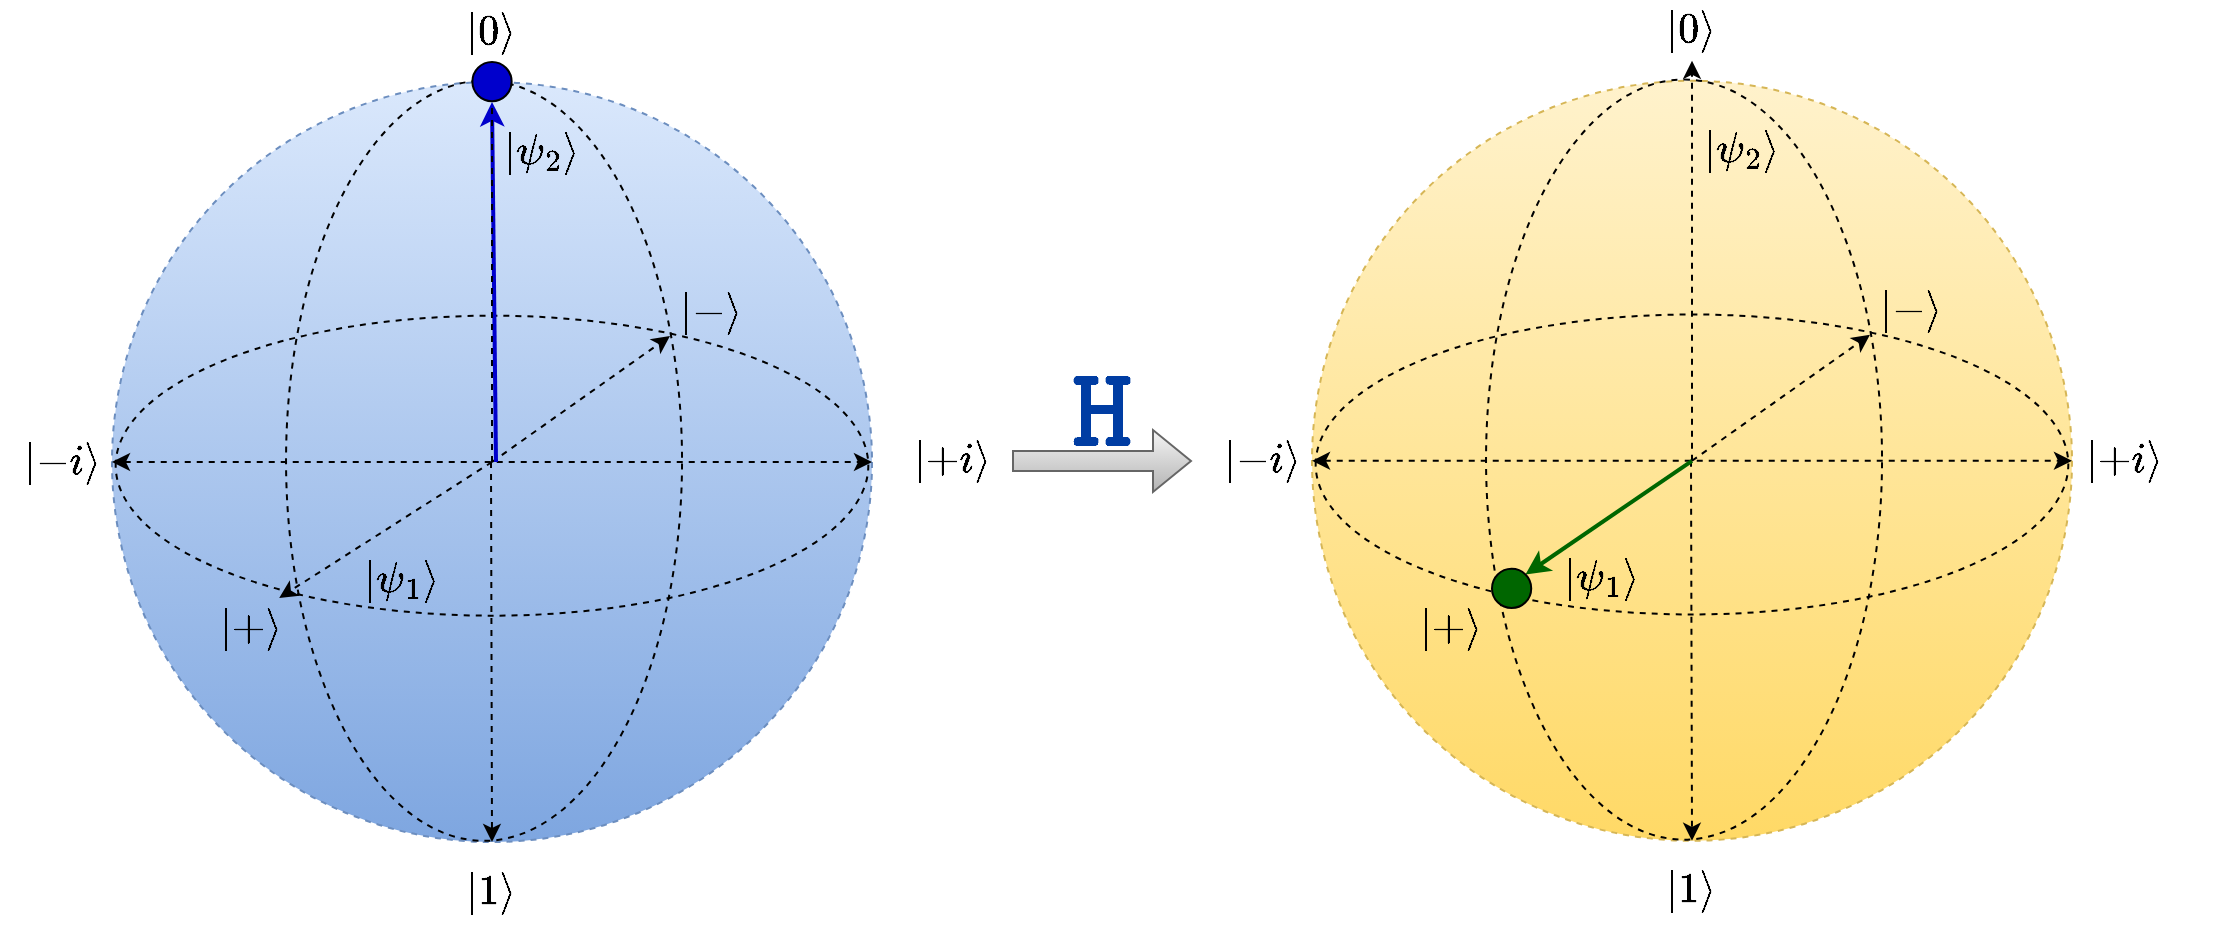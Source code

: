 <mxfile version="24.7.17">
  <diagram name="Page-1" id="-8Iuiu8qK5-1FAwBlfyw">
    <mxGraphModel dx="1434" dy="843" grid="1" gridSize="10" guides="1" tooltips="1" connect="1" arrows="1" fold="1" page="1" pageScale="1" pageWidth="1169" pageHeight="827" math="1" shadow="0">
      <root>
        <mxCell id="0" />
        <mxCell id="1" parent="0" />
        <mxCell id="DAB4IL2KtHDgOxjQsNwW-22" value="" style="ellipse;whiteSpace=wrap;html=1;aspect=fixed;fillColor=#fff2cc;dashed=1;strokeWidth=1;strokeColor=#d6b656;gradientColor=#ffd966;" vertex="1" parent="1">
          <mxGeometry x="690" y="199.39" width="380" height="380" as="geometry" />
        </mxCell>
        <mxCell id="DAB4IL2KtHDgOxjQsNwW-41" value="" style="endArrow=classic;html=1;rounded=0;entryX=0.5;entryY=0;entryDx=0;entryDy=0;fillColor=none;dashed=1" edge="1" parent="1">
          <mxGeometry width="50" height="50" relative="1" as="geometry">
            <mxPoint x="880" y="389.39" as="sourcePoint" />
            <mxPoint x="880.005" y="189.39" as="targetPoint" />
          </mxGeometry>
        </mxCell>
        <mxCell id="8grSfMsvSA13HKBwqoLX-1" value="" style="ellipse;whiteSpace=wrap;html=1;aspect=fixed;fillColor=#dae8fc;dashed=1;strokeWidth=1;strokeColor=#6c8ebf;gradientColor=#7ea6e0;" parent="1" vertex="1">
          <mxGeometry x="90" y="200" width="380" height="380" as="geometry" />
        </mxCell>
        <mxCell id="8grSfMsvSA13HKBwqoLX-2" value="" style="ellipse;whiteSpace=wrap;html=1;rotation=-90;fillColor=none;dashed=1" parent="1" vertex="1">
          <mxGeometry x="85.98" y="290.39" width="380.08" height="198" as="geometry" />
        </mxCell>
        <mxCell id="8grSfMsvSA13HKBwqoLX-3" value="" style="ellipse;whiteSpace=wrap;html=1;rotation=90;direction=south;fillColor=none;dashed=1" parent="1" vertex="1">
          <mxGeometry x="205" y="203.68" width="150" height="376.32" as="geometry" />
        </mxCell>
        <mxCell id="8grSfMsvSA13HKBwqoLX-4" value="" style="endArrow=classic;html=1;rounded=0;entryX=0.5;entryY=0;entryDx=0;entryDy=0;fillColor=none;dashed=1" parent="1" source="8grSfMsvSA13HKBwqoLX-18" target="8grSfMsvSA13HKBwqoLX-1" edge="1">
          <mxGeometry width="50" height="50" relative="1" as="geometry">
            <mxPoint x="280" y="390" as="sourcePoint" />
            <mxPoint x="310" y="390" as="targetPoint" />
          </mxGeometry>
        </mxCell>
        <mxCell id="8grSfMsvSA13HKBwqoLX-5" value="" style="endArrow=classic;html=1;rounded=0;entryX=0.5;entryY=1;entryDx=0;entryDy=0;fillColor=none;dashed=1" parent="1" target="8grSfMsvSA13HKBwqoLX-1" edge="1">
          <mxGeometry width="50" height="50" relative="1" as="geometry">
            <mxPoint x="279.5" y="390" as="sourcePoint" />
            <mxPoint x="279.5" y="200" as="targetPoint" />
          </mxGeometry>
        </mxCell>
        <mxCell id="8grSfMsvSA13HKBwqoLX-6" value="" style="endArrow=classic;startArrow=classic;html=1;rounded=0;entryX=1;entryY=0.5;entryDx=0;entryDy=0;exitX=0;exitY=0.5;exitDx=0;exitDy=0;fillColor=none;dashed=1" parent="1" source="8grSfMsvSA13HKBwqoLX-1" target="8grSfMsvSA13HKBwqoLX-1" edge="1">
          <mxGeometry width="50" height="50" relative="1" as="geometry">
            <mxPoint x="260" y="440" as="sourcePoint" />
            <mxPoint x="310" y="390" as="targetPoint" />
          </mxGeometry>
        </mxCell>
        <mxCell id="8grSfMsvSA13HKBwqoLX-8" value="&lt;span style=&quot;font-size: 18px;&quot;&gt;$$\ket{0}$$&lt;/span&gt;" style="text;html=1;align=center;verticalAlign=middle;whiteSpace=wrap;rounded=0;" parent="1" vertex="1">
          <mxGeometry x="250" y="160" width="60" height="30" as="geometry" />
        </mxCell>
        <mxCell id="8grSfMsvSA13HKBwqoLX-9" value="&lt;span style=&quot;font-size: 18px;&quot;&gt;$$\ket{1}$$&lt;/span&gt;" style="text;html=1;align=center;verticalAlign=middle;whiteSpace=wrap;rounded=0;" parent="1" vertex="1">
          <mxGeometry x="250" y="590" width="60" height="30" as="geometry" />
        </mxCell>
        <mxCell id="8grSfMsvSA13HKBwqoLX-10" value="&lt;span style=&quot;font-size: 18px;&quot;&gt;$$\ket{+}$$&lt;/span&gt;" style="text;html=1;align=center;verticalAlign=middle;whiteSpace=wrap;rounded=0;" parent="1" vertex="1">
          <mxGeometry x="130" y="458.39" width="60" height="30" as="geometry" />
        </mxCell>
        <mxCell id="8grSfMsvSA13HKBwqoLX-11" value="&lt;span style=&quot;font-size: 18px;&quot;&gt;$$\ket{-}$$&lt;/span&gt;" style="text;html=1;align=center;verticalAlign=middle;whiteSpace=wrap;rounded=0;" parent="1" vertex="1">
          <mxGeometry x="360" y="300" width="60" height="30" as="geometry" />
        </mxCell>
        <mxCell id="8grSfMsvSA13HKBwqoLX-12" value="&lt;span style=&quot;font-size: 18px;&quot;&gt;$$\ket{+i}$$&lt;/span&gt;" style="text;html=1;align=center;verticalAlign=middle;whiteSpace=wrap;rounded=0;" parent="1" vertex="1">
          <mxGeometry x="480.0" y="374.39" width="60" height="30" as="geometry" />
        </mxCell>
        <mxCell id="8grSfMsvSA13HKBwqoLX-13" value="&lt;span style=&quot;font-size: 18px;&quot;&gt;$$\ket{-i}$$&lt;/span&gt;" style="text;html=1;align=center;verticalAlign=middle;whiteSpace=wrap;rounded=0;" parent="1" vertex="1">
          <mxGeometry x="50" y="375" width="30" height="30" as="geometry" />
        </mxCell>
        <mxCell id="8grSfMsvSA13HKBwqoLX-14" value="&lt;font style=&quot;font-size: 18px;&quot;&gt;$$\ket{\psi_1}$$&lt;/font&gt;" style="text;html=1;align=center;verticalAlign=middle;whiteSpace=wrap;rounded=0;" parent="1" vertex="1">
          <mxGeometry x="210" y="433.61" width="50" height="30" as="geometry" />
        </mxCell>
        <mxCell id="8grSfMsvSA13HKBwqoLX-15" value="" style="endArrow=classic;startArrow=none;html=1;rounded=0;entryX=0.263;entryY=0.932;entryDx=0;entryDy=0;entryPerimeter=0;fillColor=none;dashed=1" parent="1" edge="1">
          <mxGeometry width="50" height="50" relative="1" as="geometry">
            <mxPoint x="280" y="390" as="sourcePoint" />
            <mxPoint x="369" y="327" as="targetPoint" />
          </mxGeometry>
        </mxCell>
        <mxCell id="8grSfMsvSA13HKBwqoLX-16" value="" style="endArrow=classic;html=1;rounded=0;strokeWidth=2;strokeColor=#0000CC;fillColor=#CC0000;" parent="1" edge="1">
          <mxGeometry width="50" height="50" relative="1" as="geometry">
            <mxPoint x="282" y="390" as="sourcePoint" />
            <mxPoint x="280" y="210" as="targetPoint" />
          </mxGeometry>
        </mxCell>
        <mxCell id="8grSfMsvSA13HKBwqoLX-17" value="&lt;font style=&quot;font-size: 18px;&quot;&gt;$$\ket{\psi_2}$$&lt;/font&gt;" style="text;html=1;align=center;verticalAlign=middle;whiteSpace=wrap;rounded=0;" parent="1" vertex="1">
          <mxGeometry x="280" y="220" width="50" height="30" as="geometry" />
        </mxCell>
        <mxCell id="8grSfMsvSA13HKBwqoLX-21" value="" style="endArrow=classic;html=1;rounded=0;entryX=0.5;entryY=0;entryDx=0;entryDy=0;fillColor=none;dashed=1" parent="1" target="8grSfMsvSA13HKBwqoLX-18" edge="1">
          <mxGeometry width="50" height="50" relative="1" as="geometry">
            <mxPoint x="280" y="390" as="sourcePoint" />
            <mxPoint x="280" y="200" as="targetPoint" />
          </mxGeometry>
        </mxCell>
        <mxCell id="8grSfMsvSA13HKBwqoLX-18" value="" style="ellipse;whiteSpace=wrap;html=1;aspect=fixed;fillColor=#0000CC;" parent="1" vertex="1">
          <mxGeometry x="270.2" y="190" width="19.61" height="19.61" as="geometry" />
        </mxCell>
        <mxCell id="DAB4IL2KtHDgOxjQsNwW-23" value="" style="ellipse;whiteSpace=wrap;html=1;rotation=-90;fillColor=none;dashed=1" vertex="1" parent="1">
          <mxGeometry x="685.98" y="289.78" width="380.08" height="198" as="geometry" />
        </mxCell>
        <mxCell id="DAB4IL2KtHDgOxjQsNwW-24" value="" style="ellipse;whiteSpace=wrap;html=1;rotation=90;direction=south;fillColor=none;dashed=1" vertex="1" parent="1">
          <mxGeometry x="805" y="203.07" width="150" height="376.32" as="geometry" />
        </mxCell>
        <mxCell id="DAB4IL2KtHDgOxjQsNwW-25" value="" style="endArrow=classic;html=1;rounded=0;entryX=0.5;entryY=0;entryDx=0;entryDy=0;fillColor=none;dashed=1" edge="1" parent="1" target="DAB4IL2KtHDgOxjQsNwW-22">
          <mxGeometry width="50" height="50" relative="1" as="geometry">
            <mxPoint x="880" y="199.39" as="sourcePoint" />
            <mxPoint x="910" y="389.39" as="targetPoint" />
          </mxGeometry>
        </mxCell>
        <mxCell id="DAB4IL2KtHDgOxjQsNwW-26" value="" style="endArrow=classic;html=1;rounded=0;entryX=0.5;entryY=1;entryDx=0;entryDy=0;fillColor=none;dashed=1" edge="1" parent="1" target="DAB4IL2KtHDgOxjQsNwW-22">
          <mxGeometry width="50" height="50" relative="1" as="geometry">
            <mxPoint x="879.5" y="389.39" as="sourcePoint" />
            <mxPoint x="879.5" y="199.39" as="targetPoint" />
          </mxGeometry>
        </mxCell>
        <mxCell id="DAB4IL2KtHDgOxjQsNwW-27" value="" style="endArrow=classic;startArrow=classic;html=1;rounded=0;entryX=1;entryY=0.5;entryDx=0;entryDy=0;exitX=0;exitY=0.5;exitDx=0;exitDy=0;fillColor=none;dashed=1" edge="1" parent="1" source="DAB4IL2KtHDgOxjQsNwW-22" target="DAB4IL2KtHDgOxjQsNwW-22">
          <mxGeometry width="50" height="50" relative="1" as="geometry">
            <mxPoint x="860" y="439.39" as="sourcePoint" />
            <mxPoint x="910" y="389.39" as="targetPoint" />
          </mxGeometry>
        </mxCell>
        <mxCell id="DAB4IL2KtHDgOxjQsNwW-28" value="" style="endArrow=classic;html=1;rounded=0;strokeWidth=2;strokeColor=#006600;fillColor=#CC0000;entryX=1;entryY=0;entryDx=0;entryDy=0;" edge="1" parent="1" target="DAB4IL2KtHDgOxjQsNwW-40">
          <mxGeometry width="50" height="50" relative="1" as="geometry">
            <mxPoint x="880" y="389.39" as="sourcePoint" />
            <mxPoint x="999.81" y="497.585" as="targetPoint" />
          </mxGeometry>
        </mxCell>
        <mxCell id="DAB4IL2KtHDgOxjQsNwW-29" value="&lt;span style=&quot;font-size: 18px;&quot;&gt;$$\ket{0}$$&lt;/span&gt;" style="text;html=1;align=center;verticalAlign=middle;whiteSpace=wrap;rounded=0;" vertex="1" parent="1">
          <mxGeometry x="850" y="159.39" width="60" height="30" as="geometry" />
        </mxCell>
        <mxCell id="DAB4IL2KtHDgOxjQsNwW-30" value="&lt;span style=&quot;font-size: 18px;&quot;&gt;$$\ket{1}$$&lt;/span&gt;" style="text;html=1;align=center;verticalAlign=middle;whiteSpace=wrap;rounded=0;" vertex="1" parent="1">
          <mxGeometry x="850" y="589.39" width="60" height="30" as="geometry" />
        </mxCell>
        <mxCell id="DAB4IL2KtHDgOxjQsNwW-31" value="&lt;span style=&quot;font-size: 18px;&quot;&gt;$$\ket{+}$$&lt;/span&gt;" style="text;html=1;align=center;verticalAlign=middle;whiteSpace=wrap;rounded=0;" vertex="1" parent="1">
          <mxGeometry x="730" y="457.78" width="60" height="30" as="geometry" />
        </mxCell>
        <mxCell id="DAB4IL2KtHDgOxjQsNwW-32" value="&lt;span style=&quot;font-size: 18px;&quot;&gt;$$\ket{-}$$&lt;/span&gt;" style="text;html=1;align=center;verticalAlign=middle;whiteSpace=wrap;rounded=0;" vertex="1" parent="1">
          <mxGeometry x="960" y="299.39" width="60" height="30" as="geometry" />
        </mxCell>
        <mxCell id="DAB4IL2KtHDgOxjQsNwW-33" value="&lt;span style=&quot;font-size: 18px;&quot;&gt;$$\ket{+i}$$&lt;/span&gt;" style="text;html=1;align=center;verticalAlign=middle;whiteSpace=wrap;rounded=0;" vertex="1" parent="1">
          <mxGeometry x="1066.06" y="373.78" width="60" height="30" as="geometry" />
        </mxCell>
        <mxCell id="DAB4IL2KtHDgOxjQsNwW-34" value="&lt;span style=&quot;font-size: 18px;&quot;&gt;$$\ket{-i}$$&lt;/span&gt;" style="text;html=1;align=center;verticalAlign=middle;whiteSpace=wrap;rounded=0;" vertex="1" parent="1">
          <mxGeometry x="650" y="374.39" width="30" height="30" as="geometry" />
        </mxCell>
        <mxCell id="DAB4IL2KtHDgOxjQsNwW-35" value="&lt;font style=&quot;font-size: 18px;&quot;&gt;$$\ket{\psi_1}$$&lt;/font&gt;" style="text;html=1;align=center;verticalAlign=middle;whiteSpace=wrap;rounded=0;" vertex="1" parent="1">
          <mxGeometry x="810" y="433" width="50" height="30" as="geometry" />
        </mxCell>
        <mxCell id="DAB4IL2KtHDgOxjQsNwW-36" value="" style="endArrow=classic;startArrow=none;html=1;rounded=0;entryX=0.263;entryY=0.932;entryDx=0;entryDy=0;entryPerimeter=0;fillColor=none;dashed=1" edge="1" parent="1">
          <mxGeometry width="50" height="50" relative="1" as="geometry">
            <mxPoint x="880" y="389.39" as="sourcePoint" />
            <mxPoint x="969" y="326.39" as="targetPoint" />
          </mxGeometry>
        </mxCell>
        <mxCell id="DAB4IL2KtHDgOxjQsNwW-38" value="&lt;font style=&quot;font-size: 18px;&quot;&gt;$$\ket{\psi_2}$$&lt;/font&gt;" style="text;html=1;align=center;verticalAlign=middle;whiteSpace=wrap;rounded=0;" vertex="1" parent="1">
          <mxGeometry x="880" y="219.39" width="50" height="30" as="geometry" />
        </mxCell>
        <mxCell id="DAB4IL2KtHDgOxjQsNwW-40" value="" style="ellipse;whiteSpace=wrap;html=1;aspect=fixed;fillColor=#006600;" vertex="1" parent="1">
          <mxGeometry x="780" y="443.39" width="19.61" height="19.61" as="geometry" />
        </mxCell>
        <mxCell id="DAB4IL2KtHDgOxjQsNwW-44" value="" style="endArrow=classic;startArrow=none;html=1;rounded=0;entryX=0.184;entryY=0.711;entryDx=0;entryDy=0;entryPerimeter=0;fillColor=none;dashed=1" edge="1" parent="1">
          <mxGeometry width="50" height="50" relative="1" as="geometry">
            <mxPoint x="280" y="390" as="sourcePoint" />
            <mxPoint x="173.608" y="457.943" as="targetPoint" />
          </mxGeometry>
        </mxCell>
        <mxCell id="DAB4IL2KtHDgOxjQsNwW-45" value="" style="shape=flexArrow;endArrow=classic;html=1;rounded=0;fillColor=#f5f5f5;gradientColor=#b3b3b3;strokeColor=#666666;" edge="1" parent="1">
          <mxGeometry width="50" height="50" relative="1" as="geometry">
            <mxPoint x="540" y="389.5" as="sourcePoint" />
            <mxPoint x="630" y="389.5" as="targetPoint" />
          </mxGeometry>
        </mxCell>
        <mxCell id="DAB4IL2KtHDgOxjQsNwW-46" value="&lt;font color=&quot;#003da3&quot; style=&quot;font-size: 48px;&quot;&gt;$$\texttt{H}$$&lt;/font&gt;" style="text;html=1;align=center;verticalAlign=middle;whiteSpace=wrap;rounded=0;" vertex="1" parent="1">
          <mxGeometry x="555" y="350" width="60" height="30" as="geometry" />
        </mxCell>
      </root>
    </mxGraphModel>
  </diagram>
</mxfile>
